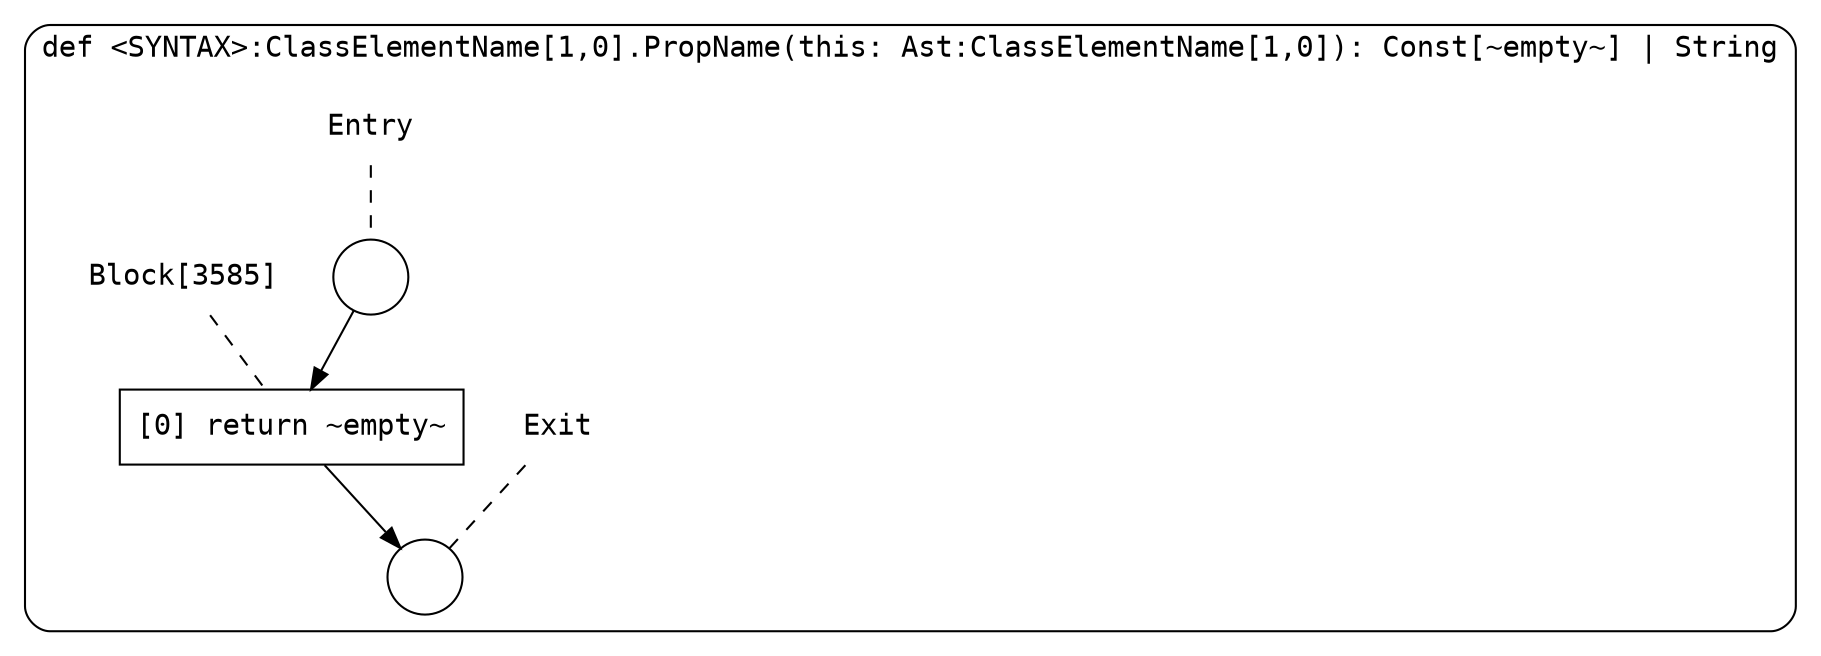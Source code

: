 digraph {
  graph [fontname = "Consolas"]
  node [fontname = "Consolas"]
  edge [fontname = "Consolas"]
  subgraph cluster973 {
    label = "def <SYNTAX>:ClassElementName[1,0].PropName(this: Ast:ClassElementName[1,0]): Const[~empty~] | String"
    style = rounded
    cluster973_entry_name [shape=none, label=<<font color="black">Entry</font>>]
    cluster973_entry_name -> cluster973_entry [arrowhead=none, color="black", style=dashed]
    cluster973_entry [shape=circle label=" " color="black" fillcolor="white" style=filled]
    cluster973_entry -> node3585 [color="black"]
    cluster973_exit_name [shape=none, label=<<font color="black">Exit</font>>]
    cluster973_exit_name -> cluster973_exit [arrowhead=none, color="black", style=dashed]
    cluster973_exit [shape=circle label=" " color="black" fillcolor="white" style=filled]
    node3585_name [shape=none, label=<<font color="black">Block[3585]</font>>]
    node3585_name -> node3585 [arrowhead=none, color="black", style=dashed]
    node3585 [shape=box, label=<<font color="black">[0] return ~empty~<BR ALIGN="LEFT"/></font>> color="black" fillcolor="white", style=filled]
    node3585 -> cluster973_exit [color="black"]
  }
}